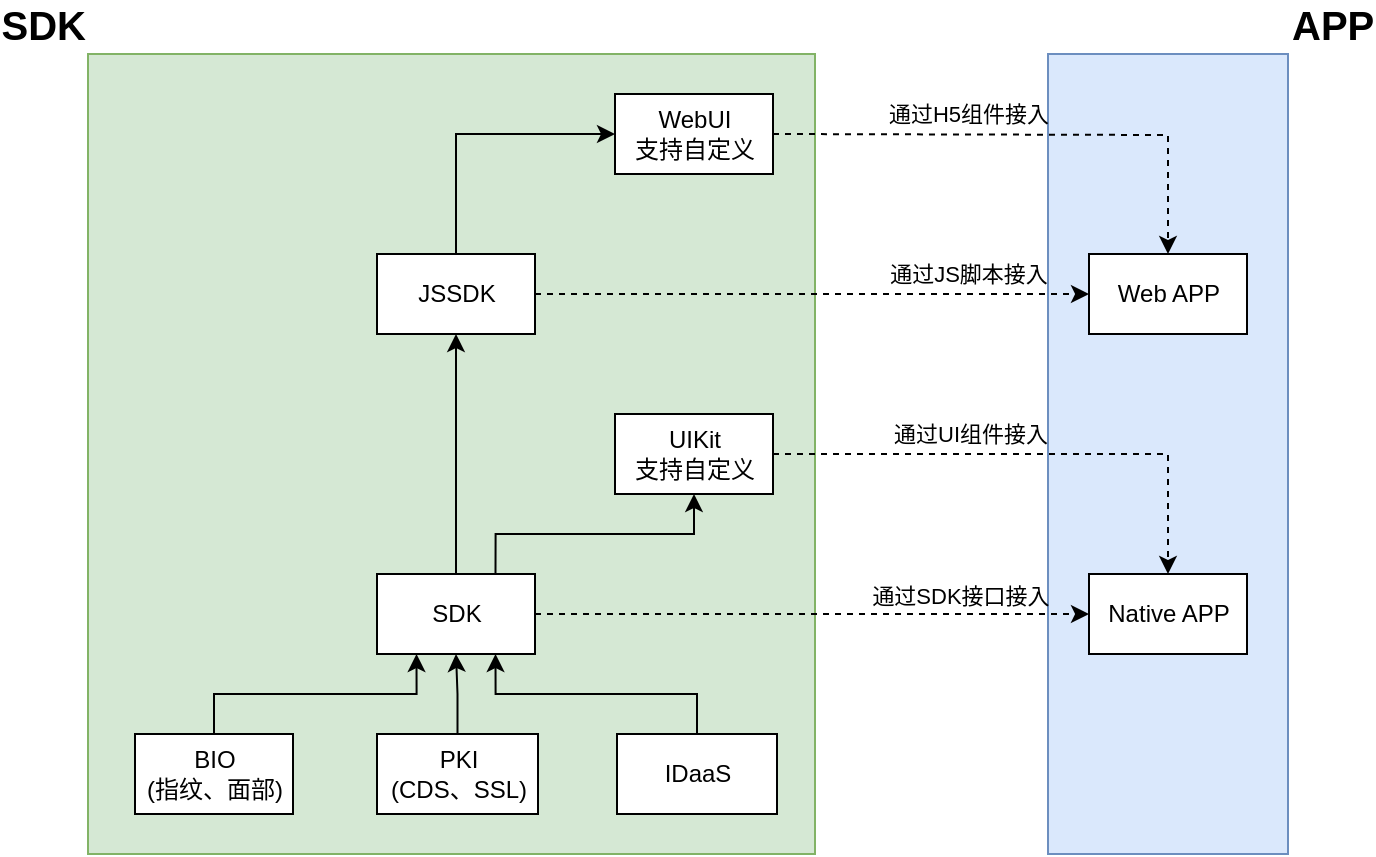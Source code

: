 <mxfile version="14.7.0" type="github">
  <diagram id="6imWZsSA1UWf6HAIqSkL" name="Page-1">
    <mxGraphModel dx="946" dy="539" grid="1" gridSize="10" guides="1" tooltips="1" connect="1" arrows="1" fold="1" page="1" pageScale="1" pageWidth="827" pageHeight="1169" math="0" shadow="0">
      <root>
        <mxCell id="0" />
        <mxCell id="1" parent="0" />
        <mxCell id="Ub4LqbdLNaHDUeAe_q9h-45" value="&lt;b&gt;&lt;font style=&quot;font-size: 20px&quot;&gt;SDK&lt;/font&gt;&lt;/b&gt;" style="rounded=0;whiteSpace=wrap;html=1;fillColor=#d5e8d4;strokeColor=#82b366;labelPosition=left;verticalLabelPosition=top;align=right;verticalAlign=bottom;" parent="1" vertex="1">
          <mxGeometry x="120" y="280" width="363.5" height="400" as="geometry" />
        </mxCell>
        <mxCell id="Ub4LqbdLNaHDUeAe_q9h-30" value="&lt;font style=&quot;font-size: 20px&quot;&gt;&lt;b&gt;APP&lt;/b&gt;&lt;/font&gt;" style="rounded=0;whiteSpace=wrap;html=1;fillColor=#dae8fc;strokeColor=#6c8ebf;labelPosition=right;verticalLabelPosition=top;align=left;verticalAlign=bottom;" parent="1" vertex="1">
          <mxGeometry x="600" y="280" width="120" height="400" as="geometry" />
        </mxCell>
        <mxCell id="Ub4LqbdLNaHDUeAe_q9h-28" style="edgeStyle=orthogonalEdgeStyle;rounded=0;orthogonalLoop=1;jettySize=auto;html=1;entryX=0.5;entryY=1;entryDx=0;entryDy=0;" parent="1" source="Ub4LqbdLNaHDUeAe_q9h-1" target="Ub4LqbdLNaHDUeAe_q9h-20" edge="1">
          <mxGeometry relative="1" as="geometry">
            <mxPoint x="304.75" y="590" as="targetPoint" />
          </mxGeometry>
        </mxCell>
        <mxCell id="Ub4LqbdLNaHDUeAe_q9h-1" value="PKI&lt;br&gt;(CDS、SSL)" style="rounded=0;whiteSpace=wrap;html=1;" parent="1" vertex="1">
          <mxGeometry x="264.5" y="620" width="80.5" height="40" as="geometry" />
        </mxCell>
        <mxCell id="Ub4LqbdLNaHDUeAe_q9h-27" style="edgeStyle=orthogonalEdgeStyle;rounded=0;orthogonalLoop=1;jettySize=auto;html=1;entryX=0.25;entryY=1;entryDx=0;entryDy=0;exitX=0.5;exitY=0;exitDx=0;exitDy=0;" parent="1" source="Ub4LqbdLNaHDUeAe_q9h-3" target="Ub4LqbdLNaHDUeAe_q9h-20" edge="1">
          <mxGeometry relative="1" as="geometry" />
        </mxCell>
        <mxCell id="Ub4LqbdLNaHDUeAe_q9h-3" value="BIO&lt;br&gt;(指纹、面部)" style="rounded=0;whiteSpace=wrap;html=1;" parent="1" vertex="1">
          <mxGeometry x="143.5" y="620" width="79" height="40" as="geometry" />
        </mxCell>
        <mxCell id="Ub4LqbdLNaHDUeAe_q9h-29" style="edgeStyle=orthogonalEdgeStyle;rounded=0;orthogonalLoop=1;jettySize=auto;html=1;entryX=0.75;entryY=1;entryDx=0;entryDy=0;" parent="1" source="Ub4LqbdLNaHDUeAe_q9h-4" target="Ub4LqbdLNaHDUeAe_q9h-20" edge="1">
          <mxGeometry relative="1" as="geometry">
            <Array as="points">
              <mxPoint x="424.5" y="600" />
              <mxPoint x="323.5" y="600" />
            </Array>
          </mxGeometry>
        </mxCell>
        <mxCell id="Ub4LqbdLNaHDUeAe_q9h-4" value="IDaaS" style="rounded=0;whiteSpace=wrap;html=1;" parent="1" vertex="1">
          <mxGeometry x="384.5" y="620" width="80" height="40" as="geometry" />
        </mxCell>
        <mxCell id="Ub4LqbdLNaHDUeAe_q9h-24" style="edgeStyle=orthogonalEdgeStyle;rounded=0;orthogonalLoop=1;jettySize=auto;html=1;entryX=0.5;entryY=1;entryDx=0;entryDy=0;" parent="1" source="Ub4LqbdLNaHDUeAe_q9h-20" target="Ub4LqbdLNaHDUeAe_q9h-21" edge="1">
          <mxGeometry relative="1" as="geometry" />
        </mxCell>
        <mxCell id="Ub4LqbdLNaHDUeAe_q9h-25" style="edgeStyle=orthogonalEdgeStyle;rounded=0;orthogonalLoop=1;jettySize=auto;html=1;entryX=0.5;entryY=1;entryDx=0;entryDy=0;exitX=0.75;exitY=0;exitDx=0;exitDy=0;" parent="1" source="Ub4LqbdLNaHDUeAe_q9h-20" target="Ub4LqbdLNaHDUeAe_q9h-22" edge="1">
          <mxGeometry relative="1" as="geometry" />
        </mxCell>
        <mxCell id="Ub4LqbdLNaHDUeAe_q9h-34" style="edgeStyle=orthogonalEdgeStyle;rounded=0;orthogonalLoop=1;jettySize=auto;html=1;entryX=0;entryY=0.5;entryDx=0;entryDy=0;dashed=1;" parent="1" source="Ub4LqbdLNaHDUeAe_q9h-20" target="Ub4LqbdLNaHDUeAe_q9h-33" edge="1">
          <mxGeometry relative="1" as="geometry" />
        </mxCell>
        <mxCell id="Ub4LqbdLNaHDUeAe_q9h-41" value="通过SDK接口接入" style="edgeLabel;html=1;align=center;verticalAlign=middle;resizable=0;points=[];labelBackgroundColor=none;" parent="Ub4LqbdLNaHDUeAe_q9h-34" vertex="1" connectable="0">
          <mxGeometry x="0.436" y="3" relative="1" as="geometry">
            <mxPoint x="13" y="-6" as="offset" />
          </mxGeometry>
        </mxCell>
        <mxCell id="Ub4LqbdLNaHDUeAe_q9h-20" value="SDK" style="rounded=0;whiteSpace=wrap;html=1;" parent="1" vertex="1">
          <mxGeometry x="264.5" y="540" width="79" height="40" as="geometry" />
        </mxCell>
        <mxCell id="Ub4LqbdLNaHDUeAe_q9h-26" style="edgeStyle=orthogonalEdgeStyle;rounded=0;orthogonalLoop=1;jettySize=auto;html=1;entryX=0;entryY=0.5;entryDx=0;entryDy=0;exitX=0.5;exitY=0;exitDx=0;exitDy=0;" parent="1" source="Ub4LqbdLNaHDUeAe_q9h-21" target="Ub4LqbdLNaHDUeAe_q9h-23" edge="1">
          <mxGeometry relative="1" as="geometry" />
        </mxCell>
        <mxCell id="Ub4LqbdLNaHDUeAe_q9h-37" style="edgeStyle=orthogonalEdgeStyle;rounded=0;orthogonalLoop=1;jettySize=auto;html=1;dashed=1;" parent="1" source="Ub4LqbdLNaHDUeAe_q9h-21" target="Ub4LqbdLNaHDUeAe_q9h-35" edge="1">
          <mxGeometry relative="1" as="geometry" />
        </mxCell>
        <mxCell id="Ub4LqbdLNaHDUeAe_q9h-39" value="通过JS脚本接入" style="edgeLabel;html=1;align=center;verticalAlign=middle;resizable=0;points=[];labelBackgroundColor=none;" parent="Ub4LqbdLNaHDUeAe_q9h-37" vertex="1" connectable="0">
          <mxGeometry x="0.42" relative="1" as="geometry">
            <mxPoint x="20" y="-10" as="offset" />
          </mxGeometry>
        </mxCell>
        <mxCell id="Ub4LqbdLNaHDUeAe_q9h-21" value="JSSDK" style="rounded=0;whiteSpace=wrap;html=1;" parent="1" vertex="1">
          <mxGeometry x="264.5" y="380" width="79" height="40" as="geometry" />
        </mxCell>
        <mxCell id="Ub4LqbdLNaHDUeAe_q9h-36" style="edgeStyle=orthogonalEdgeStyle;rounded=0;orthogonalLoop=1;jettySize=auto;html=1;entryX=0.5;entryY=0;entryDx=0;entryDy=0;dashed=1;" parent="1" source="Ub4LqbdLNaHDUeAe_q9h-22" target="Ub4LqbdLNaHDUeAe_q9h-33" edge="1">
          <mxGeometry relative="1" as="geometry" />
        </mxCell>
        <mxCell id="Ub4LqbdLNaHDUeAe_q9h-40" value="通过UI组件接入" style="edgeLabel;html=1;align=center;verticalAlign=middle;resizable=0;points=[];labelBackgroundColor=none;" parent="Ub4LqbdLNaHDUeAe_q9h-36" vertex="1" connectable="0">
          <mxGeometry x="-0.469" y="4" relative="1" as="geometry">
            <mxPoint x="30" y="-6" as="offset" />
          </mxGeometry>
        </mxCell>
        <mxCell id="Ub4LqbdLNaHDUeAe_q9h-22" value="UIKit&lt;br&gt;支持自定义" style="rounded=0;whiteSpace=wrap;html=1;" parent="1" vertex="1">
          <mxGeometry x="383.5" y="460" width="79" height="40" as="geometry" />
        </mxCell>
        <mxCell id="Ub4LqbdLNaHDUeAe_q9h-38" value="通过H5组件接入" style="edgeStyle=orthogonalEdgeStyle;rounded=0;orthogonalLoop=1;jettySize=auto;html=1;dashed=1;labelBackgroundColor=none;entryX=0.5;entryY=0;entryDx=0;entryDy=0;" parent="1" edge="1" target="Ub4LqbdLNaHDUeAe_q9h-35">
          <mxGeometry x="-0.243" y="10" relative="1" as="geometry">
            <mxPoint x="462.5" y="320" as="sourcePoint" />
            <mxPoint x="643.5" y="380" as="targetPoint" />
            <mxPoint as="offset" />
          </mxGeometry>
        </mxCell>
        <mxCell id="Ub4LqbdLNaHDUeAe_q9h-23" value="WebUI&lt;br&gt;支持自定义" style="rounded=0;whiteSpace=wrap;html=1;" parent="1" vertex="1">
          <mxGeometry x="383.5" y="300" width="79" height="40" as="geometry" />
        </mxCell>
        <mxCell id="Ub4LqbdLNaHDUeAe_q9h-33" value="Native APP" style="rounded=0;whiteSpace=wrap;html=1;" parent="1" vertex="1">
          <mxGeometry x="620.5" y="540" width="79" height="40" as="geometry" />
        </mxCell>
        <mxCell id="Ub4LqbdLNaHDUeAe_q9h-35" value="Web APP" style="rounded=0;whiteSpace=wrap;html=1;" parent="1" vertex="1">
          <mxGeometry x="620.5" y="380" width="79" height="40" as="geometry" />
        </mxCell>
      </root>
    </mxGraphModel>
  </diagram>
</mxfile>
